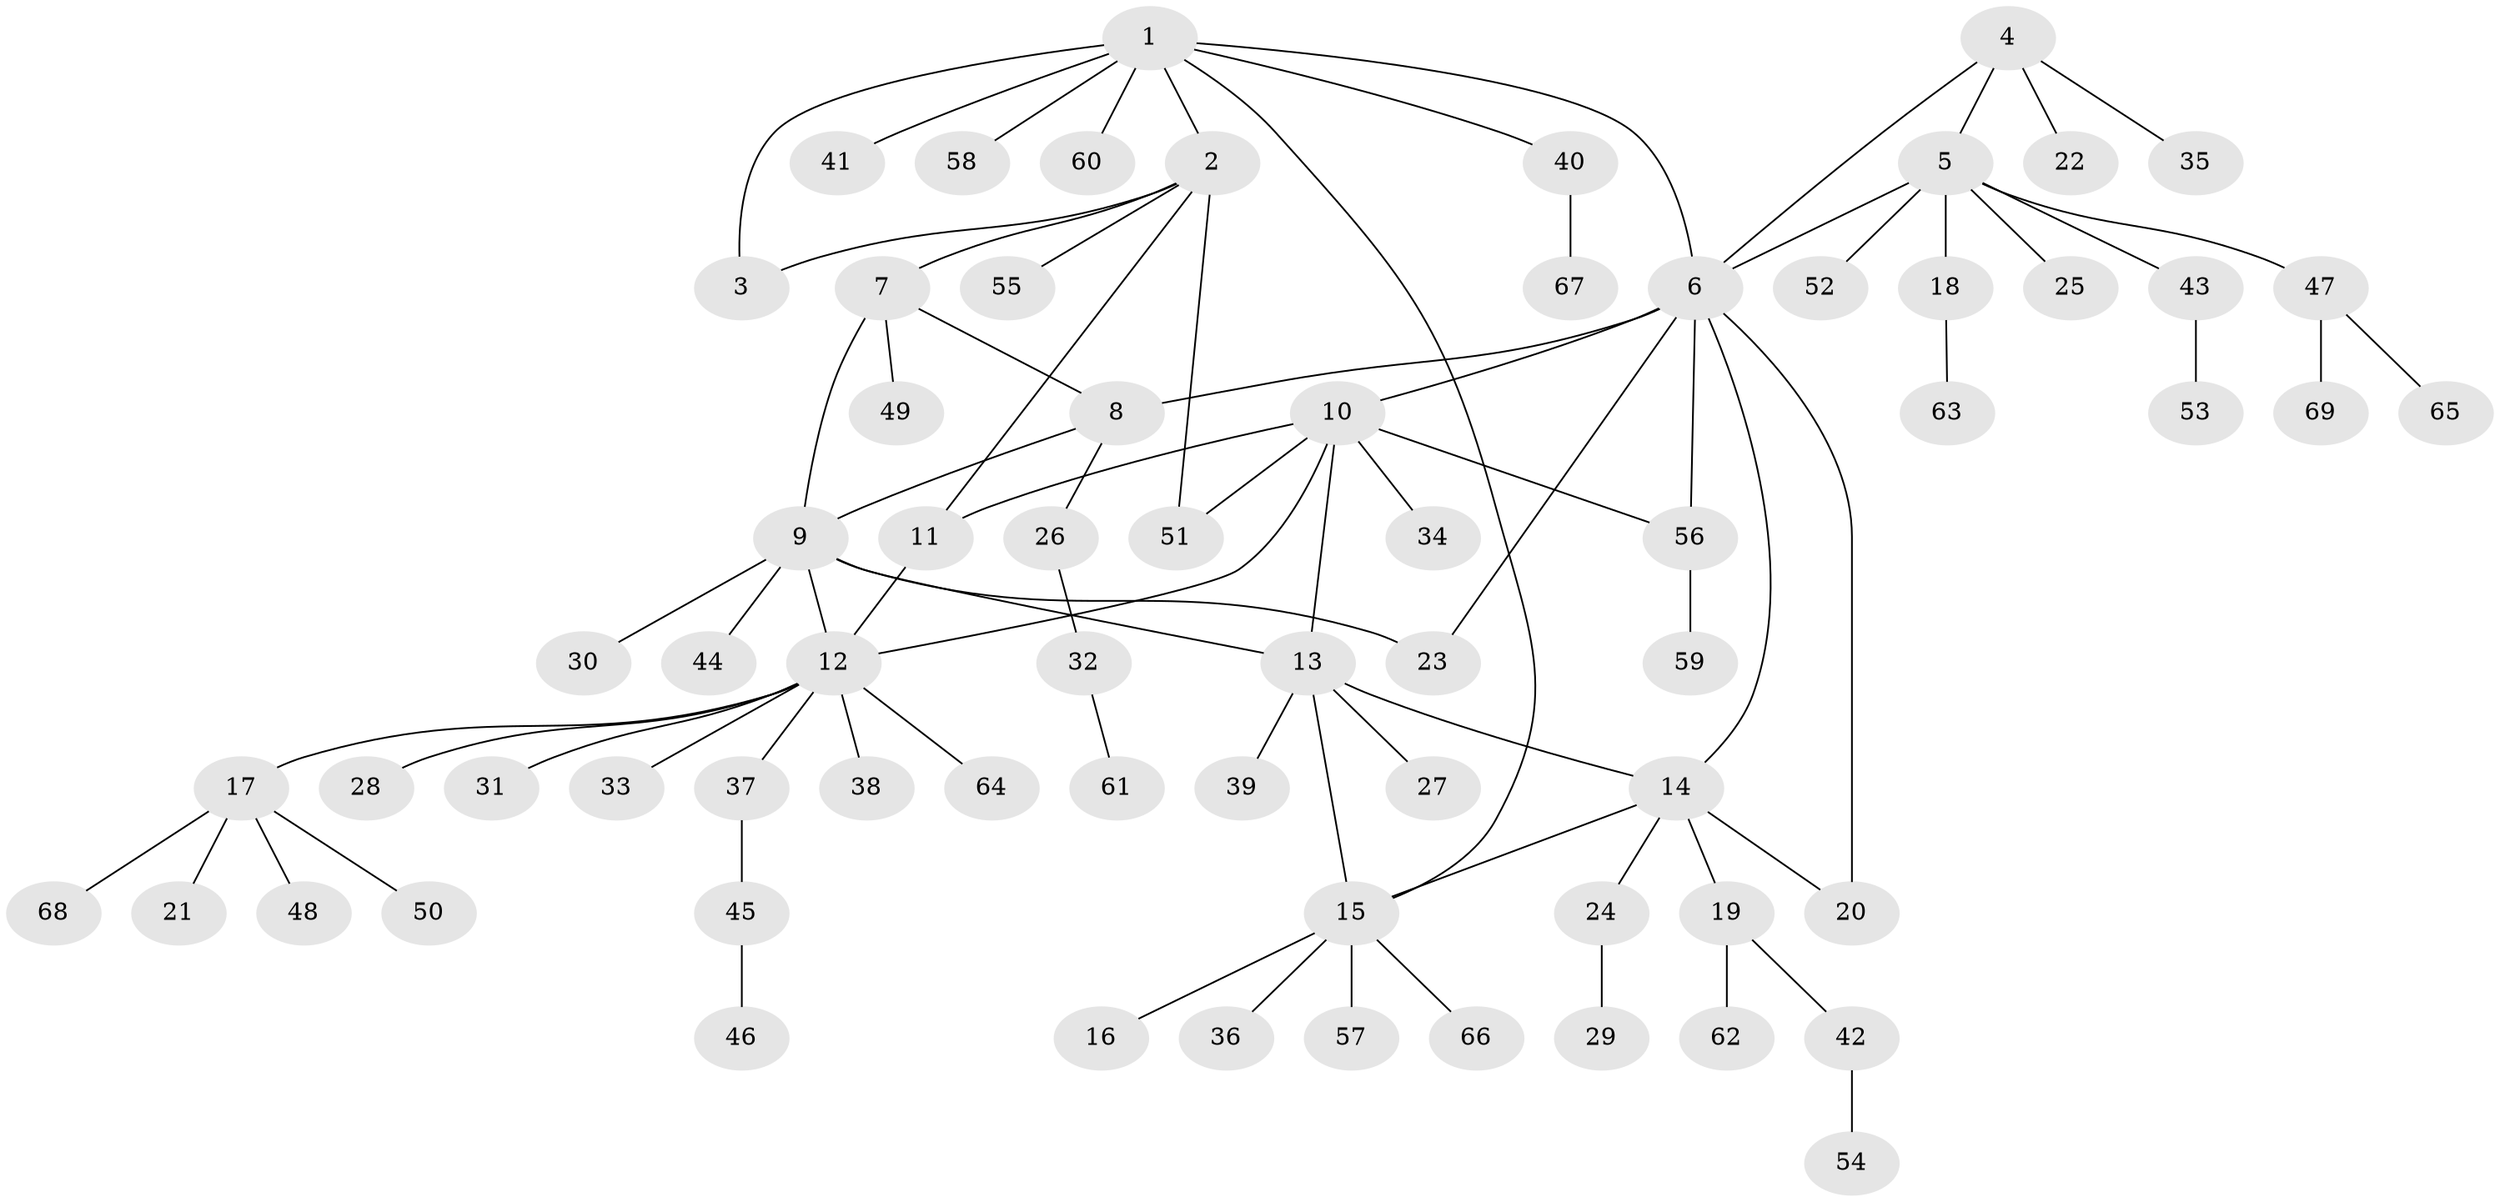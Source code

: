 // Generated by graph-tools (version 1.1) at 2025/02/03/09/25 03:02:46]
// undirected, 69 vertices, 83 edges
graph export_dot {
graph [start="1"]
  node [color=gray90,style=filled];
  1;
  2;
  3;
  4;
  5;
  6;
  7;
  8;
  9;
  10;
  11;
  12;
  13;
  14;
  15;
  16;
  17;
  18;
  19;
  20;
  21;
  22;
  23;
  24;
  25;
  26;
  27;
  28;
  29;
  30;
  31;
  32;
  33;
  34;
  35;
  36;
  37;
  38;
  39;
  40;
  41;
  42;
  43;
  44;
  45;
  46;
  47;
  48;
  49;
  50;
  51;
  52;
  53;
  54;
  55;
  56;
  57;
  58;
  59;
  60;
  61;
  62;
  63;
  64;
  65;
  66;
  67;
  68;
  69;
  1 -- 2;
  1 -- 3;
  1 -- 6;
  1 -- 15;
  1 -- 40;
  1 -- 41;
  1 -- 58;
  1 -- 60;
  2 -- 3;
  2 -- 7;
  2 -- 11;
  2 -- 51;
  2 -- 55;
  4 -- 5;
  4 -- 6;
  4 -- 22;
  4 -- 35;
  5 -- 6;
  5 -- 18;
  5 -- 25;
  5 -- 43;
  5 -- 47;
  5 -- 52;
  6 -- 8;
  6 -- 10;
  6 -- 14;
  6 -- 20;
  6 -- 23;
  6 -- 56;
  7 -- 8;
  7 -- 9;
  7 -- 49;
  8 -- 9;
  8 -- 26;
  9 -- 12;
  9 -- 13;
  9 -- 23;
  9 -- 30;
  9 -- 44;
  10 -- 11;
  10 -- 12;
  10 -- 13;
  10 -- 34;
  10 -- 51;
  10 -- 56;
  11 -- 12;
  12 -- 17;
  12 -- 28;
  12 -- 31;
  12 -- 33;
  12 -- 37;
  12 -- 38;
  12 -- 64;
  13 -- 14;
  13 -- 15;
  13 -- 27;
  13 -- 39;
  14 -- 15;
  14 -- 19;
  14 -- 20;
  14 -- 24;
  15 -- 16;
  15 -- 36;
  15 -- 57;
  15 -- 66;
  17 -- 21;
  17 -- 48;
  17 -- 50;
  17 -- 68;
  18 -- 63;
  19 -- 42;
  19 -- 62;
  24 -- 29;
  26 -- 32;
  32 -- 61;
  37 -- 45;
  40 -- 67;
  42 -- 54;
  43 -- 53;
  45 -- 46;
  47 -- 65;
  47 -- 69;
  56 -- 59;
}
